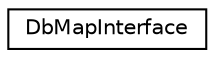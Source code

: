 digraph "Graphical Class Hierarchy"
{
  edge [fontname="Helvetica",fontsize="10",labelfontname="Helvetica",labelfontsize="10"];
  node [fontname="Helvetica",fontsize="10",shape=record];
  rankdir="LR";
  Node1 [label="DbMapInterface",height=0.2,width=0.4,color="black", fillcolor="white", style="filled",URL="$classDbMapInterface.html",tooltip="A Neo4j Map. "];
}
